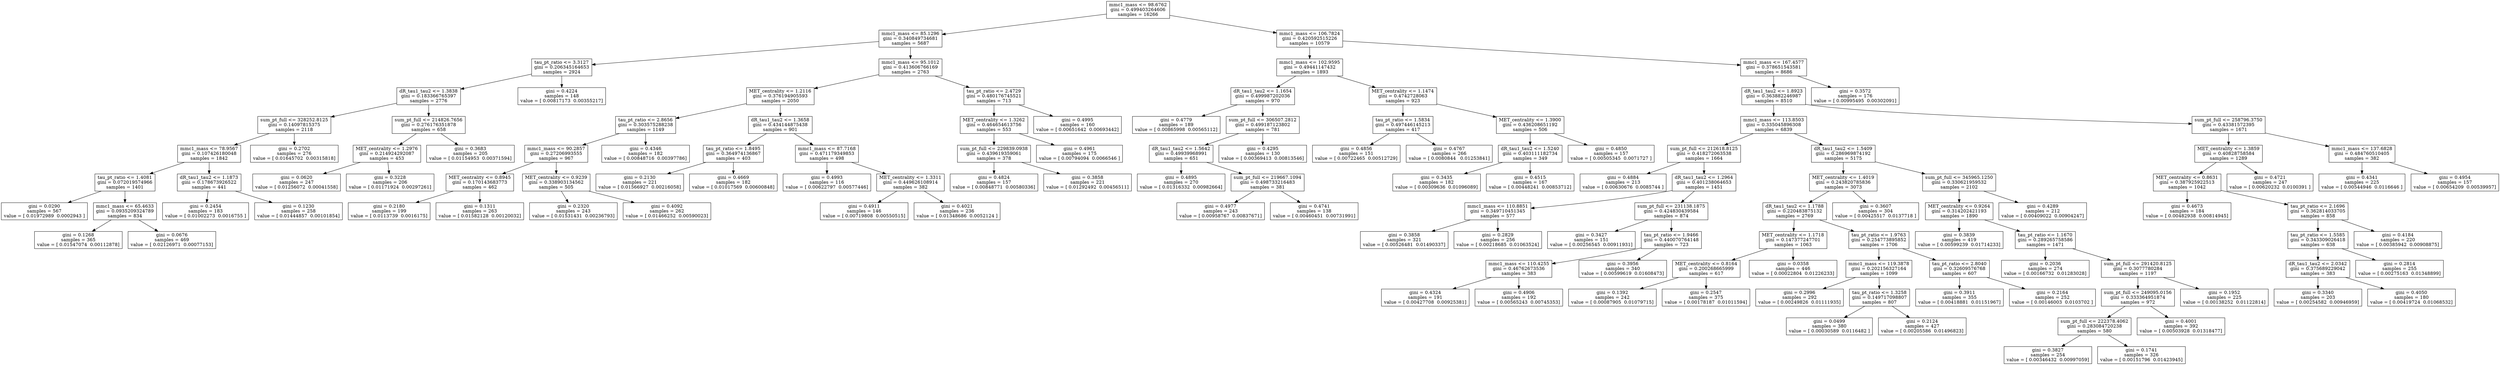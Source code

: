digraph Tree {
0 [label="mmc1_mass <= 98.6762\ngini = 0.499403264606\nsamples = 16266", shape="box"] ;
1 [label="mmc1_mass <= 85.1296\ngini = 0.340849734681\nsamples = 5687", shape="box"] ;
0 -> 1 ;
2 [label="tau_pt_ratio <= 3.3127\ngini = 0.206345164653\nsamples = 2924", shape="box"] ;
1 -> 2 ;
3 [label="dR_tau1_tau2 <= 1.3838\ngini = 0.183366765397\nsamples = 2776", shape="box"] ;
2 -> 3 ;
4 [label="sum_pt_full <= 328252.8125\ngini = 0.14097815375\nsamples = 2118", shape="box"] ;
3 -> 4 ;
5 [label="mmc1_mass <= 78.9567\ngini = 0.107426180048\nsamples = 1842", shape="box"] ;
4 -> 5 ;
6 [label="tau_pt_ratio <= 1.4081\ngini = 0.072019574966\nsamples = 1401", shape="box"] ;
5 -> 6 ;
7 [label="gini = 0.0290\nsamples = 567\nvalue = [ 0.01972989  0.0002943 ]", shape="box"] ;
6 -> 7 ;
8 [label="mmc1_mass <= 65.4633\ngini = 0.0935209324789\nsamples = 834", shape="box"] ;
6 -> 8 ;
9 [label="gini = 0.1268\nsamples = 365\nvalue = [ 0.01547074  0.00112878]", shape="box"] ;
8 -> 9 ;
10 [label="gini = 0.0676\nsamples = 469\nvalue = [ 0.02126971  0.00077153]", shape="box"] ;
8 -> 10 ;
11 [label="dR_tau1_tau2 <= 1.1873\ngini = 0.178673926522\nsamples = 441", shape="box"] ;
5 -> 11 ;
12 [label="gini = 0.2454\nsamples = 183\nvalue = [ 0.01002273  0.0016755 ]", shape="box"] ;
11 -> 12 ;
13 [label="gini = 0.1230\nsamples = 258\nvalue = [ 0.01444857  0.00101854]", shape="box"] ;
11 -> 13 ;
14 [label="gini = 0.2702\nsamples = 276\nvalue = [ 0.01645702  0.00315818]", shape="box"] ;
4 -> 14 ;
15 [label="sum_pt_full <= 214826.7656\ngini = 0.276176351878\nsamples = 658", shape="box"] ;
3 -> 15 ;
16 [label="MET_centrality <= 1.2976\ngini = 0.214924292087\nsamples = 453", shape="box"] ;
15 -> 16 ;
17 [label="gini = 0.0620\nsamples = 247\nvalue = [ 0.01256072  0.00041558]", shape="box"] ;
16 -> 17 ;
18 [label="gini = 0.3228\nsamples = 206\nvalue = [ 0.01171924  0.00297261]", shape="box"] ;
16 -> 18 ;
19 [label="gini = 0.3683\nsamples = 205\nvalue = [ 0.01154953  0.00371594]", shape="box"] ;
15 -> 19 ;
20 [label="gini = 0.4224\nsamples = 148\nvalue = [ 0.00817173  0.00355217]", shape="box"] ;
2 -> 20 ;
21 [label="mmc1_mass <= 95.1012\ngini = 0.413606766169\nsamples = 2763", shape="box"] ;
1 -> 21 ;
22 [label="MET_centrality <= 1.2116\ngini = 0.376194905593\nsamples = 2050", shape="box"] ;
21 -> 22 ;
23 [label="tau_pt_ratio <= 2.8656\ngini = 0.303575288238\nsamples = 1149", shape="box"] ;
22 -> 23 ;
24 [label="mmc1_mass <= 90.2857\ngini = 0.27206993555\nsamples = 967", shape="box"] ;
23 -> 24 ;
25 [label="MET_centrality <= 0.8945\ngini = 0.170143683773\nsamples = 462", shape="box"] ;
24 -> 25 ;
26 [label="gini = 0.2180\nsamples = 199\nvalue = [ 0.0113739  0.0016175]", shape="box"] ;
25 -> 26 ;
27 [label="gini = 0.1311\nsamples = 263\nvalue = [ 0.01582128  0.00120032]", shape="box"] ;
25 -> 27 ;
28 [label="MET_centrality <= 0.9239\ngini = 0.338903134562\nsamples = 505", shape="box"] ;
24 -> 28 ;
29 [label="gini = 0.2320\nsamples = 243\nvalue = [ 0.01531431  0.00236793]", shape="box"] ;
28 -> 29 ;
30 [label="gini = 0.4092\nsamples = 262\nvalue = [ 0.01466252  0.00590023]", shape="box"] ;
28 -> 30 ;
31 [label="gini = 0.4346\nsamples = 182\nvalue = [ 0.00848716  0.00397786]", shape="box"] ;
23 -> 31 ;
32 [label="dR_tau1_tau2 <= 1.3658\ngini = 0.434144875438\nsamples = 901", shape="box"] ;
22 -> 32 ;
33 [label="tau_pt_ratio <= 1.8495\ngini = 0.364974136867\nsamples = 403", shape="box"] ;
32 -> 33 ;
34 [label="gini = 0.2130\nsamples = 221\nvalue = [ 0.01566927  0.00216058]", shape="box"] ;
33 -> 34 ;
35 [label="gini = 0.4669\nsamples = 182\nvalue = [ 0.01017569  0.00600848]", shape="box"] ;
33 -> 35 ;
36 [label="mmc1_mass <= 87.7168\ngini = 0.471179349853\nsamples = 498", shape="box"] ;
32 -> 36 ;
37 [label="gini = 0.4993\nsamples = 116\nvalue = [ 0.00622797  0.00577446]", shape="box"] ;
36 -> 37 ;
38 [label="MET_centrality <= 1.3311\ngini = 0.449626108914\nsamples = 382", shape="box"] ;
36 -> 38 ;
39 [label="gini = 0.4911\nsamples = 146\nvalue = [ 0.00719808  0.00550515]", shape="box"] ;
38 -> 39 ;
40 [label="gini = 0.4021\nsamples = 236\nvalue = [ 0.01348686  0.0052124 ]", shape="box"] ;
38 -> 40 ;
41 [label="tau_pt_ratio <= 2.4729\ngini = 0.480176745521\nsamples = 713", shape="box"] ;
21 -> 41 ;
42 [label="MET_centrality <= 1.3262\ngini = 0.464654613756\nsamples = 553", shape="box"] ;
41 -> 42 ;
43 [label="sum_pt_full <= 229839.0938\ngini = 0.439619359061\nsamples = 378", shape="box"] ;
42 -> 43 ;
44 [label="gini = 0.4824\nsamples = 157\nvalue = [ 0.00848771  0.00580336]", shape="box"] ;
43 -> 44 ;
45 [label="gini = 0.3858\nsamples = 221\nvalue = [ 0.01292492  0.00456511]", shape="box"] ;
43 -> 45 ;
46 [label="gini = 0.4961\nsamples = 175\nvalue = [ 0.00794094  0.0066546 ]", shape="box"] ;
42 -> 46 ;
47 [label="gini = 0.4995\nsamples = 160\nvalue = [ 0.00651642  0.00693442]", shape="box"] ;
41 -> 47 ;
48 [label="mmc1_mass <= 106.7824\ngini = 0.420592515226\nsamples = 10579", shape="box"] ;
0 -> 48 ;
49 [label="mmc1_mass <= 102.9595\ngini = 0.49441147432\nsamples = 1893", shape="box"] ;
48 -> 49 ;
50 [label="dR_tau1_tau2 <= 1.1654\ngini = 0.499987202036\nsamples = 970", shape="box"] ;
49 -> 50 ;
51 [label="gini = 0.4779\nsamples = 189\nvalue = [ 0.00865998  0.00565112]", shape="box"] ;
50 -> 51 ;
52 [label="sum_pt_full <= 306507.2812\ngini = 0.499187123802\nsamples = 781", shape="box"] ;
50 -> 52 ;
53 [label="dR_tau1_tau2 <= 1.5642\ngini = 0.49939968991\nsamples = 651", shape="box"] ;
52 -> 53 ;
54 [label="gini = 0.4895\nsamples = 270\nvalue = [ 0.01316332  0.00982664]", shape="box"] ;
53 -> 54 ;
55 [label="sum_pt_full <= 219667.1094\ngini = 0.498733216483\nsamples = 381", shape="box"] ;
53 -> 55 ;
56 [label="gini = 0.4977\nsamples = 243\nvalue = [ 0.00958767  0.00837671]", shape="box"] ;
55 -> 56 ;
57 [label="gini = 0.4741\nsamples = 138\nvalue = [ 0.00460451  0.00731991]", shape="box"] ;
55 -> 57 ;
58 [label="gini = 0.4295\nsamples = 130\nvalue = [ 0.00369413  0.00813546]", shape="box"] ;
52 -> 58 ;
59 [label="MET_centrality <= 1.1474\ngini = 0.4742728063\nsamples = 923", shape="box"] ;
49 -> 59 ;
60 [label="tau_pt_ratio <= 1.5834\ngini = 0.497446145213\nsamples = 417", shape="box"] ;
59 -> 60 ;
61 [label="gini = 0.4856\nsamples = 151\nvalue = [ 0.00722465  0.00512729]", shape="box"] ;
60 -> 61 ;
62 [label="gini = 0.4767\nsamples = 266\nvalue = [ 0.0080844   0.01253841]", shape="box"] ;
60 -> 62 ;
63 [label="MET_centrality <= 1.3900\ngini = 0.436208651192\nsamples = 506", shape="box"] ;
59 -> 63 ;
64 [label="dR_tau1_tau2 <= 1.5240\ngini = 0.403111182734\nsamples = 349", shape="box"] ;
63 -> 64 ;
65 [label="gini = 0.3435\nsamples = 182\nvalue = [ 0.00309636  0.01096089]", shape="box"] ;
64 -> 65 ;
66 [label="gini = 0.4515\nsamples = 167\nvalue = [ 0.00448241  0.00853712]", shape="box"] ;
64 -> 66 ;
67 [label="gini = 0.4850\nsamples = 157\nvalue = [ 0.00505345  0.0071727 ]", shape="box"] ;
63 -> 67 ;
68 [label="mmc1_mass <= 167.4577\ngini = 0.378651543581\nsamples = 8686", shape="box"] ;
48 -> 68 ;
69 [label="dR_tau1_tau2 <= 1.8923\ngini = 0.363882246987\nsamples = 8510", shape="box"] ;
68 -> 69 ;
70 [label="mmc1_mass <= 113.8503\ngini = 0.335045896308\nsamples = 6839", shape="box"] ;
69 -> 70 ;
71 [label="sum_pt_full <= 212618.8125\ngini = 0.418272063538\nsamples = 1664", shape="box"] ;
70 -> 71 ;
72 [label="gini = 0.4884\nsamples = 213\nvalue = [ 0.00630676  0.0085744 ]", shape="box"] ;
71 -> 72 ;
73 [label="dR_tau1_tau2 <= 1.2964\ngini = 0.401238064653\nsamples = 1451", shape="box"] ;
71 -> 73 ;
74 [label="mmc1_mass <= 110.8851\ngini = 0.349710451345\nsamples = 577", shape="box"] ;
73 -> 74 ;
75 [label="gini = 0.3858\nsamples = 321\nvalue = [ 0.00526481  0.01490337]", shape="box"] ;
74 -> 75 ;
76 [label="gini = 0.2829\nsamples = 256\nvalue = [ 0.00218685  0.01063524]", shape="box"] ;
74 -> 76 ;
77 [label="sum_pt_full <= 231138.1875\ngini = 0.424830439584\nsamples = 874", shape="box"] ;
73 -> 77 ;
78 [label="gini = 0.3427\nsamples = 151\nvalue = [ 0.00256545  0.00911931]", shape="box"] ;
77 -> 78 ;
79 [label="tau_pt_ratio <= 1.9466\ngini = 0.440070764148\nsamples = 723", shape="box"] ;
77 -> 79 ;
80 [label="mmc1_mass <= 110.4255\ngini = 0.46762673536\nsamples = 383", shape="box"] ;
79 -> 80 ;
81 [label="gini = 0.4324\nsamples = 191\nvalue = [ 0.00427708  0.00925381]", shape="box"] ;
80 -> 81 ;
82 [label="gini = 0.4906\nsamples = 192\nvalue = [ 0.00565243  0.00745353]", shape="box"] ;
80 -> 82 ;
83 [label="gini = 0.3956\nsamples = 340\nvalue = [ 0.00599619  0.01608473]", shape="box"] ;
79 -> 83 ;
84 [label="dR_tau1_tau2 <= 1.5409\ngini = 0.286969874192\nsamples = 5175", shape="box"] ;
70 -> 84 ;
85 [label="MET_centrality <= 1.4019\ngini = 0.243820785836\nsamples = 3073", shape="box"] ;
84 -> 85 ;
86 [label="dR_tau1_tau2 <= 1.1788\ngini = 0.220483875132\nsamples = 2769", shape="box"] ;
85 -> 86 ;
87 [label="MET_centrality <= 1.1718\ngini = 0.147377247701\nsamples = 1063", shape="box"] ;
86 -> 87 ;
88 [label="MET_centrality <= 0.8164\ngini = 0.200268665999\nsamples = 617", shape="box"] ;
87 -> 88 ;
89 [label="gini = 0.1392\nsamples = 242\nvalue = [ 0.00087905  0.01079715]", shape="box"] ;
88 -> 89 ;
90 [label="gini = 0.2547\nsamples = 375\nvalue = [ 0.00178187  0.01011594]", shape="box"] ;
88 -> 90 ;
91 [label="gini = 0.0358\nsamples = 446\nvalue = [ 0.00022804  0.01226233]", shape="box"] ;
87 -> 91 ;
92 [label="tau_pt_ratio <= 1.9763\ngini = 0.254773895852\nsamples = 1706", shape="box"] ;
86 -> 92 ;
93 [label="mmc1_mass <= 119.3878\ngini = 0.202156327164\nsamples = 1099", shape="box"] ;
92 -> 93 ;
94 [label="gini = 0.2996\nsamples = 292\nvalue = [ 0.00249826  0.01111935]", shape="box"] ;
93 -> 94 ;
95 [label="tau_pt_ratio <= 1.3258\ngini = 0.149717098807\nsamples = 807", shape="box"] ;
93 -> 95 ;
96 [label="gini = 0.0499\nsamples = 380\nvalue = [ 0.00030589  0.0116482 ]", shape="box"] ;
95 -> 96 ;
97 [label="gini = 0.2124\nsamples = 427\nvalue = [ 0.00205586  0.01496823]", shape="box"] ;
95 -> 97 ;
98 [label="tau_pt_ratio <= 2.8040\ngini = 0.32609576768\nsamples = 607", shape="box"] ;
92 -> 98 ;
99 [label="gini = 0.3911\nsamples = 355\nvalue = [ 0.00418881  0.01151967]", shape="box"] ;
98 -> 99 ;
100 [label="gini = 0.2164\nsamples = 252\nvalue = [ 0.00146003  0.0103702 ]", shape="box"] ;
98 -> 100 ;
101 [label="gini = 0.3607\nsamples = 304\nvalue = [ 0.00425517  0.0137718 ]", shape="box"] ;
85 -> 101 ;
102 [label="sum_pt_full <= 345965.1250\ngini = 0.330621959532\nsamples = 2102", shape="box"] ;
84 -> 102 ;
103 [label="MET_centrality <= 0.9264\ngini = 0.314202421193\nsamples = 1890", shape="box"] ;
102 -> 103 ;
104 [label="gini = 0.3839\nsamples = 419\nvalue = [ 0.00599239  0.01714233]", shape="box"] ;
103 -> 104 ;
105 [label="tau_pt_ratio <= 1.1670\ngini = 0.289265758586\nsamples = 1471", shape="box"] ;
103 -> 105 ;
106 [label="gini = 0.2036\nsamples = 274\nvalue = [ 0.00166732  0.01283028]", shape="box"] ;
105 -> 106 ;
107 [label="sum_pt_full <= 291420.8125\ngini = 0.3077780284\nsamples = 1197", shape="box"] ;
105 -> 107 ;
108 [label="sum_pt_full <= 249095.0156\ngini = 0.333364951874\nsamples = 972", shape="box"] ;
107 -> 108 ;
109 [label="sum_pt_full <= 222378.4062\ngini = 0.283084720238\nsamples = 580", shape="box"] ;
108 -> 109 ;
110 [label="gini = 0.3827\nsamples = 254\nvalue = [ 0.00346432  0.00997059]", shape="box"] ;
109 -> 110 ;
111 [label="gini = 0.1741\nsamples = 326\nvalue = [ 0.00151796  0.01423945]", shape="box"] ;
109 -> 111 ;
112 [label="gini = 0.4001\nsamples = 392\nvalue = [ 0.00503928  0.01318477]", shape="box"] ;
108 -> 112 ;
113 [label="gini = 0.1952\nsamples = 225\nvalue = [ 0.00138252  0.01122814]", shape="box"] ;
107 -> 113 ;
114 [label="gini = 0.4289\nsamples = 212\nvalue = [ 0.00409022  0.00904247]", shape="box"] ;
102 -> 114 ;
115 [label="sum_pt_full <= 258796.3750\ngini = 0.43381572395\nsamples = 1671", shape="box"] ;
69 -> 115 ;
116 [label="MET_centrality <= 1.3859\ngini = 0.40828758584\nsamples = 1289", shape="box"] ;
115 -> 116 ;
117 [label="MET_centrality <= 0.8631\ngini = 0.387925922513\nsamples = 1042", shape="box"] ;
116 -> 117 ;
118 [label="gini = 0.4673\nsamples = 184\nvalue = [ 0.00482938  0.00814945]", shape="box"] ;
117 -> 118 ;
119 [label="tau_pt_ratio <= 2.1696\ngini = 0.362814033705\nsamples = 858", shape="box"] ;
117 -> 119 ;
120 [label="tau_pt_ratio <= 1.5585\ngini = 0.343309026418\nsamples = 638", shape="box"] ;
119 -> 120 ;
121 [label="dR_tau1_tau2 <= 2.0342\ngini = 0.375689229042\nsamples = 383", shape="box"] ;
120 -> 121 ;
122 [label="gini = 0.3340\nsamples = 203\nvalue = [ 0.00254582  0.00946959]", shape="box"] ;
121 -> 122 ;
123 [label="gini = 0.4050\nsamples = 180\nvalue = [ 0.00419724  0.01068532]", shape="box"] ;
121 -> 123 ;
124 [label="gini = 0.2814\nsamples = 255\nvalue = [ 0.00275163  0.01348899]", shape="box"] ;
120 -> 124 ;
125 [label="gini = 0.4184\nsamples = 220\nvalue = [ 0.00385942  0.00908875]", shape="box"] ;
119 -> 125 ;
126 [label="gini = 0.4721\nsamples = 247\nvalue = [ 0.00620232  0.0100391 ]", shape="box"] ;
116 -> 126 ;
127 [label="mmc1_mass <= 137.6828\ngini = 0.484760510405\nsamples = 382", shape="box"] ;
115 -> 127 ;
128 [label="gini = 0.4341\nsamples = 225\nvalue = [ 0.00544946  0.0116646 ]", shape="box"] ;
127 -> 128 ;
129 [label="gini = 0.4954\nsamples = 157\nvalue = [ 0.00654209  0.00539957]", shape="box"] ;
127 -> 129 ;
130 [label="gini = 0.3572\nsamples = 176\nvalue = [ 0.00995495  0.00302091]", shape="box"] ;
68 -> 130 ;
}